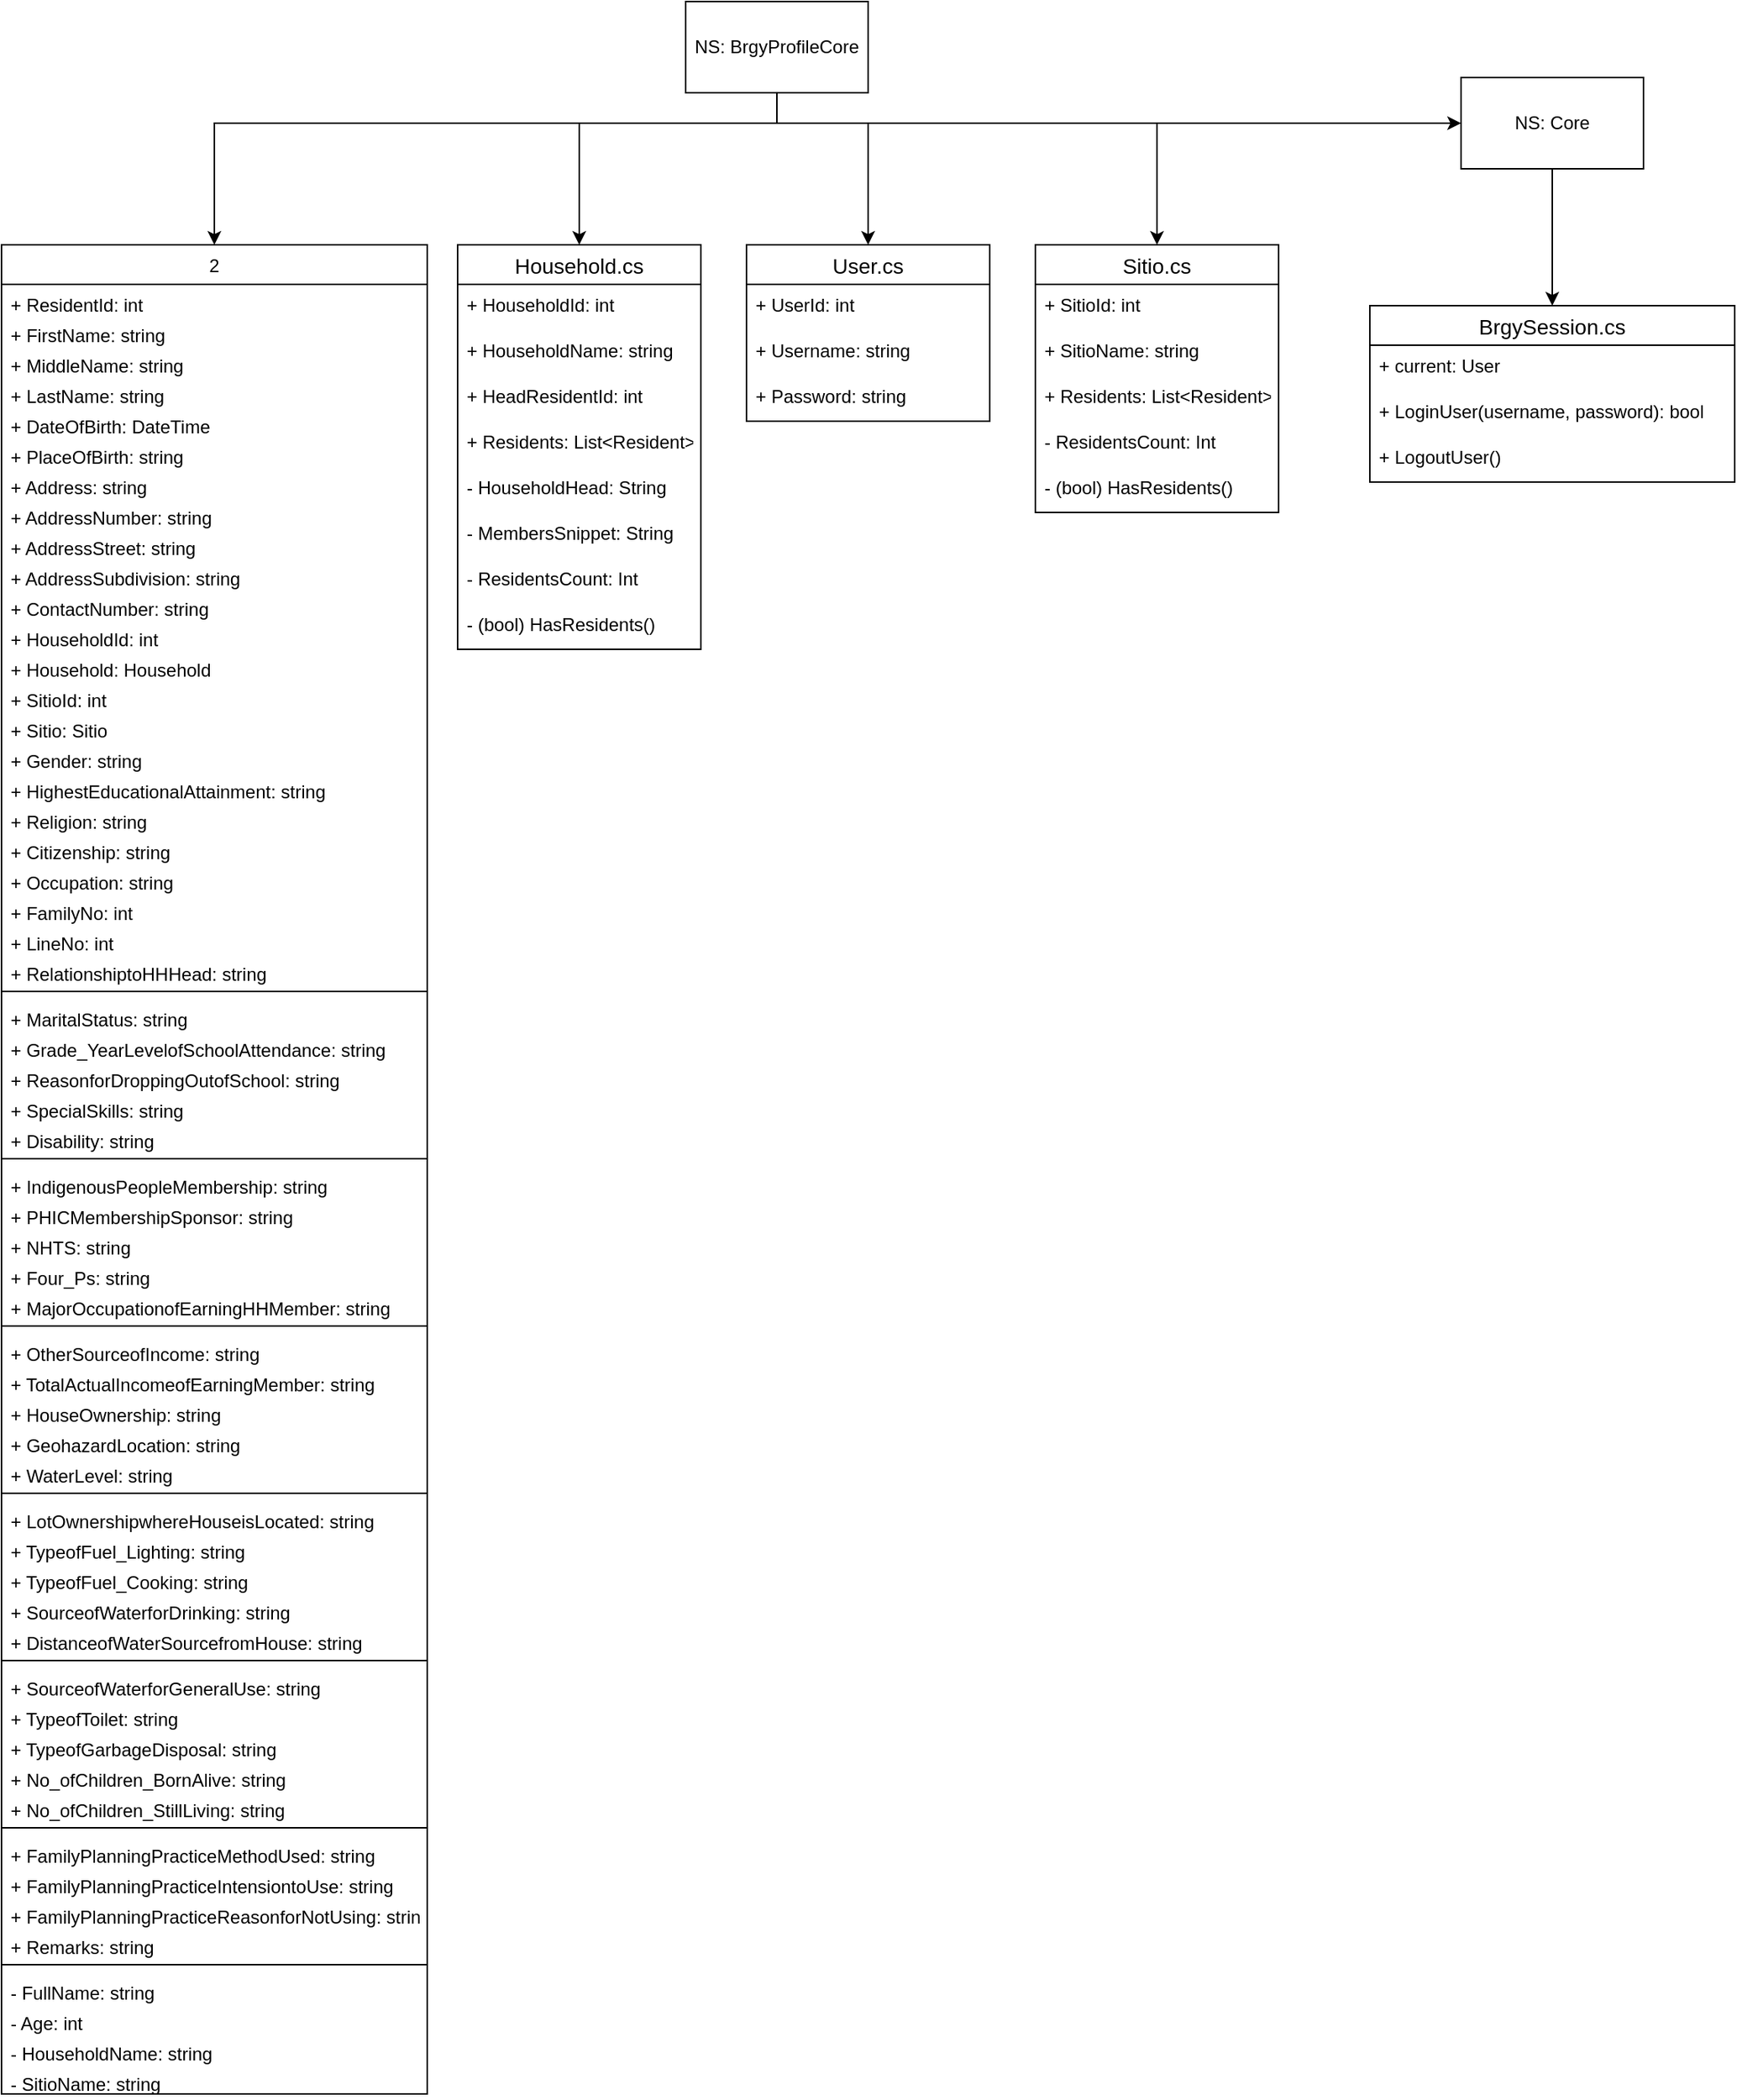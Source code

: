 <mxfile version="14.2.9" type="github" pages="4">
  <diagram id="4PTbw8sbLUjb1KWMfwqf" name="Class Diagram">
    <mxGraphModel dx="2021" dy="1124" grid="1" gridSize="10" guides="1" tooltips="1" connect="1" arrows="1" fold="1" page="1" pageScale="1" pageWidth="827" pageHeight="1169" math="0" shadow="0">
      <root>
        <mxCell id="0" />
        <mxCell id="1" parent="0" />
        <mxCell id="F2qi527m6DjuaYwdSW1q-1" value="2" style="swimlane;fontStyle=0;childLayout=stackLayout;horizontal=1;startSize=26;fillColor=none;horizontalStack=0;resizeParent=1;resizeParentMax=0;resizeLast=0;collapsible=1;marginBottom=0;" parent="1" vertex="1">
          <mxGeometry x="40" y="200" width="280" height="1216" as="geometry">
            <mxRectangle x="40" y="200" width="100" height="26" as="alternateBounds" />
          </mxGeometry>
        </mxCell>
        <mxCell id="F2qi527m6DjuaYwdSW1q-2" value="+ ResidentId: int" style="text;strokeColor=none;fillColor=none;align=left;verticalAlign=top;spacingLeft=4;spacingRight=4;overflow=hidden;rotatable=0;points=[[0,0.5],[1,0.5]];portConstraint=eastwest;" parent="F2qi527m6DjuaYwdSW1q-1" vertex="1">
          <mxGeometry y="26" width="280" height="20" as="geometry" />
        </mxCell>
        <mxCell id="F2qi527m6DjuaYwdSW1q-3" value="+ FirstName: string" style="text;strokeColor=none;fillColor=none;align=left;verticalAlign=top;spacingLeft=4;spacingRight=4;overflow=hidden;rotatable=0;points=[[0,0.5],[1,0.5]];portConstraint=eastwest;" parent="F2qi527m6DjuaYwdSW1q-1" vertex="1">
          <mxGeometry y="46" width="280" height="20" as="geometry" />
        </mxCell>
        <mxCell id="F2qi527m6DjuaYwdSW1q-4" value="+ MiddleName: string" style="text;strokeColor=none;fillColor=none;align=left;verticalAlign=top;spacingLeft=4;spacingRight=4;overflow=hidden;rotatable=0;points=[[0,0.5],[1,0.5]];portConstraint=eastwest;" parent="F2qi527m6DjuaYwdSW1q-1" vertex="1">
          <mxGeometry y="66" width="280" height="20" as="geometry" />
        </mxCell>
        <mxCell id="F2qi527m6DjuaYwdSW1q-5" value="+ LastName: string" style="text;strokeColor=none;fillColor=none;align=left;verticalAlign=top;spacingLeft=4;spacingRight=4;overflow=hidden;rotatable=0;points=[[0,0.5],[1,0.5]];portConstraint=eastwest;" parent="F2qi527m6DjuaYwdSW1q-1" vertex="1">
          <mxGeometry y="86" width="280" height="20" as="geometry" />
        </mxCell>
        <mxCell id="F2qi527m6DjuaYwdSW1q-6" value="+ DateOfBirth: DateTime" style="text;strokeColor=none;fillColor=none;align=left;verticalAlign=top;spacingLeft=4;spacingRight=4;overflow=hidden;rotatable=0;points=[[0,0.5],[1,0.5]];portConstraint=eastwest;" parent="F2qi527m6DjuaYwdSW1q-1" vertex="1">
          <mxGeometry y="106" width="280" height="20" as="geometry" />
        </mxCell>
        <mxCell id="F2qi527m6DjuaYwdSW1q-7" value="+ PlaceOfBirth: string" style="text;strokeColor=none;fillColor=none;align=left;verticalAlign=top;spacingLeft=4;spacingRight=4;overflow=hidden;rotatable=0;points=[[0,0.5],[1,0.5]];portConstraint=eastwest;" parent="F2qi527m6DjuaYwdSW1q-1" vertex="1">
          <mxGeometry y="126" width="280" height="20" as="geometry" />
        </mxCell>
        <mxCell id="F2qi527m6DjuaYwdSW1q-8" value="+ Address: string" style="text;strokeColor=none;fillColor=none;align=left;verticalAlign=top;spacingLeft=4;spacingRight=4;overflow=hidden;rotatable=0;points=[[0,0.5],[1,0.5]];portConstraint=eastwest;" parent="F2qi527m6DjuaYwdSW1q-1" vertex="1">
          <mxGeometry y="146" width="280" height="20" as="geometry" />
        </mxCell>
        <mxCell id="F2qi527m6DjuaYwdSW1q-9" value="+ AddressNumber: string" style="text;strokeColor=none;fillColor=none;align=left;verticalAlign=top;spacingLeft=4;spacingRight=4;overflow=hidden;rotatable=0;points=[[0,0.5],[1,0.5]];portConstraint=eastwest;" parent="F2qi527m6DjuaYwdSW1q-1" vertex="1">
          <mxGeometry y="166" width="280" height="20" as="geometry" />
        </mxCell>
        <mxCell id="mx6e7bCiTr9TjOLYTWlK-3" value="+ AddressStreet: string" style="text;strokeColor=none;fillColor=none;spacingLeft=4;spacingRight=4;overflow=hidden;rotatable=0;points=[[0,0.5],[1,0.5]];portConstraint=eastwest;fontSize=12;" parent="F2qi527m6DjuaYwdSW1q-1" vertex="1">
          <mxGeometry y="186" width="280" height="20" as="geometry" />
        </mxCell>
        <mxCell id="mx6e7bCiTr9TjOLYTWlK-2" value="+ AddressSubdivision: string" style="text;strokeColor=none;fillColor=none;spacingLeft=4;spacingRight=4;overflow=hidden;rotatable=0;points=[[0,0.5],[1,0.5]];portConstraint=eastwest;fontSize=12;" parent="F2qi527m6DjuaYwdSW1q-1" vertex="1">
          <mxGeometry y="206" width="280" height="20" as="geometry" />
        </mxCell>
        <mxCell id="mx6e7bCiTr9TjOLYTWlK-4" value="+ ContactNumber: string" style="text;strokeColor=none;fillColor=none;spacingLeft=4;spacingRight=4;overflow=hidden;rotatable=0;points=[[0,0.5],[1,0.5]];portConstraint=eastwest;fontSize=12;" parent="F2qi527m6DjuaYwdSW1q-1" vertex="1">
          <mxGeometry y="226" width="280" height="20" as="geometry" />
        </mxCell>
        <mxCell id="mx6e7bCiTr9TjOLYTWlK-5" value="+ HouseholdId: int" style="text;strokeColor=none;fillColor=none;spacingLeft=4;spacingRight=4;overflow=hidden;rotatable=0;points=[[0,0.5],[1,0.5]];portConstraint=eastwest;fontSize=12;" parent="F2qi527m6DjuaYwdSW1q-1" vertex="1">
          <mxGeometry y="246" width="280" height="20" as="geometry" />
        </mxCell>
        <mxCell id="mx6e7bCiTr9TjOLYTWlK-6" value="+ Household: Household" style="text;strokeColor=none;fillColor=none;spacingLeft=4;spacingRight=4;overflow=hidden;rotatable=0;points=[[0,0.5],[1,0.5]];portConstraint=eastwest;fontSize=12;" parent="F2qi527m6DjuaYwdSW1q-1" vertex="1">
          <mxGeometry y="266" width="280" height="20" as="geometry" />
        </mxCell>
        <mxCell id="mx6e7bCiTr9TjOLYTWlK-7" value="+ SitioId: int" style="text;strokeColor=none;fillColor=none;spacingLeft=4;spacingRight=4;overflow=hidden;rotatable=0;points=[[0,0.5],[1,0.5]];portConstraint=eastwest;fontSize=12;" parent="F2qi527m6DjuaYwdSW1q-1" vertex="1">
          <mxGeometry y="286" width="280" height="20" as="geometry" />
        </mxCell>
        <mxCell id="mx6e7bCiTr9TjOLYTWlK-8" value="+ Sitio: Sitio" style="text;strokeColor=none;fillColor=none;spacingLeft=4;spacingRight=4;overflow=hidden;rotatable=0;points=[[0,0.5],[1,0.5]];portConstraint=eastwest;fontSize=12;" parent="F2qi527m6DjuaYwdSW1q-1" vertex="1">
          <mxGeometry y="306" width="280" height="20" as="geometry" />
        </mxCell>
        <mxCell id="mx6e7bCiTr9TjOLYTWlK-9" value="+ Gender: string" style="text;strokeColor=none;fillColor=none;spacingLeft=4;spacingRight=4;overflow=hidden;rotatable=0;points=[[0,0.5],[1,0.5]];portConstraint=eastwest;fontSize=12;" parent="F2qi527m6DjuaYwdSW1q-1" vertex="1">
          <mxGeometry y="326" width="280" height="20" as="geometry" />
        </mxCell>
        <mxCell id="mx6e7bCiTr9TjOLYTWlK-10" value="+ HighestEducationalAttainment: string" style="text;strokeColor=none;fillColor=none;spacingLeft=4;spacingRight=4;overflow=hidden;rotatable=0;points=[[0,0.5],[1,0.5]];portConstraint=eastwest;fontSize=12;" parent="F2qi527m6DjuaYwdSW1q-1" vertex="1">
          <mxGeometry y="346" width="280" height="20" as="geometry" />
        </mxCell>
        <mxCell id="mx6e7bCiTr9TjOLYTWlK-11" value="+ Religion: string" style="text;strokeColor=none;fillColor=none;spacingLeft=4;spacingRight=4;overflow=hidden;rotatable=0;points=[[0,0.5],[1,0.5]];portConstraint=eastwest;fontSize=12;" parent="F2qi527m6DjuaYwdSW1q-1" vertex="1">
          <mxGeometry y="366" width="280" height="20" as="geometry" />
        </mxCell>
        <mxCell id="mx6e7bCiTr9TjOLYTWlK-13" value="+ Citizenship: string" style="text;strokeColor=none;fillColor=none;spacingLeft=4;spacingRight=4;overflow=hidden;rotatable=0;points=[[0,0.5],[1,0.5]];portConstraint=eastwest;fontSize=12;" parent="F2qi527m6DjuaYwdSW1q-1" vertex="1">
          <mxGeometry y="386" width="280" height="20" as="geometry" />
        </mxCell>
        <mxCell id="mx6e7bCiTr9TjOLYTWlK-14" value="+ Occupation: string" style="text;strokeColor=none;fillColor=none;spacingLeft=4;spacingRight=4;overflow=hidden;rotatable=0;points=[[0,0.5],[1,0.5]];portConstraint=eastwest;fontSize=12;" parent="F2qi527m6DjuaYwdSW1q-1" vertex="1">
          <mxGeometry y="406" width="280" height="20" as="geometry" />
        </mxCell>
        <mxCell id="mx6e7bCiTr9TjOLYTWlK-12" value="+ FamilyNo: int" style="text;strokeColor=none;fillColor=none;spacingLeft=4;spacingRight=4;overflow=hidden;rotatable=0;points=[[0,0.5],[1,0.5]];portConstraint=eastwest;fontSize=12;" parent="F2qi527m6DjuaYwdSW1q-1" vertex="1">
          <mxGeometry y="426" width="280" height="20" as="geometry" />
        </mxCell>
        <mxCell id="mx6e7bCiTr9TjOLYTWlK-15" value="+ LineNo: int" style="text;strokeColor=none;fillColor=none;spacingLeft=4;spacingRight=4;overflow=hidden;rotatable=0;points=[[0,0.5],[1,0.5]];portConstraint=eastwest;fontSize=12;" parent="F2qi527m6DjuaYwdSW1q-1" vertex="1">
          <mxGeometry y="446" width="280" height="20" as="geometry" />
        </mxCell>
        <mxCell id="mx6e7bCiTr9TjOLYTWlK-16" value="+ RelationshiptoHHHead: string" style="text;strokeColor=none;fillColor=none;spacingLeft=4;spacingRight=4;overflow=hidden;rotatable=0;points=[[0,0.5],[1,0.5]];portConstraint=eastwest;fontSize=12;" parent="F2qi527m6DjuaYwdSW1q-1" vertex="1">
          <mxGeometry y="466" width="280" height="20" as="geometry" />
        </mxCell>
        <mxCell id="Lv6Pvc-AI2NhuB11FEH7-14" value="" style="line;strokeWidth=1;rotatable=0;dashed=0;labelPosition=right;align=left;verticalAlign=middle;spacingTop=0;spacingLeft=6;points=[];portConstraint=eastwest;" parent="F2qi527m6DjuaYwdSW1q-1" vertex="1">
          <mxGeometry y="486" width="280" height="10" as="geometry" />
        </mxCell>
        <mxCell id="mx6e7bCiTr9TjOLYTWlK-18" value="+ MaritalStatus: string" style="text;strokeColor=none;fillColor=none;spacingLeft=4;spacingRight=4;overflow=hidden;rotatable=0;points=[[0,0.5],[1,0.5]];portConstraint=eastwest;fontSize=12;" parent="F2qi527m6DjuaYwdSW1q-1" vertex="1">
          <mxGeometry y="496" width="280" height="20" as="geometry" />
        </mxCell>
        <mxCell id="mx6e7bCiTr9TjOLYTWlK-21" value="+ Grade_YearLevelofSchoolAttendance: string" style="text;strokeColor=none;fillColor=none;spacingLeft=4;spacingRight=4;overflow=hidden;rotatable=0;points=[[0,0.5],[1,0.5]];portConstraint=eastwest;fontSize=12;" parent="F2qi527m6DjuaYwdSW1q-1" vertex="1">
          <mxGeometry y="516" width="280" height="20" as="geometry" />
        </mxCell>
        <mxCell id="mx6e7bCiTr9TjOLYTWlK-23" value="+ ReasonforDroppingOutofSchool: string" style="text;strokeColor=none;fillColor=none;spacingLeft=4;spacingRight=4;overflow=hidden;rotatable=0;points=[[0,0.5],[1,0.5]];portConstraint=eastwest;fontSize=12;" parent="F2qi527m6DjuaYwdSW1q-1" vertex="1">
          <mxGeometry y="536" width="280" height="20" as="geometry" />
        </mxCell>
        <mxCell id="mx6e7bCiTr9TjOLYTWlK-22" value="+ SpecialSkills: string" style="text;strokeColor=none;fillColor=none;spacingLeft=4;spacingRight=4;overflow=hidden;rotatable=0;points=[[0,0.5],[1,0.5]];portConstraint=eastwest;fontSize=12;" parent="F2qi527m6DjuaYwdSW1q-1" vertex="1">
          <mxGeometry y="556" width="280" height="20" as="geometry" />
        </mxCell>
        <mxCell id="mx6e7bCiTr9TjOLYTWlK-19" value="+ Disability: string" style="text;strokeColor=none;fillColor=none;spacingLeft=4;spacingRight=4;overflow=hidden;rotatable=0;points=[[0,0.5],[1,0.5]];portConstraint=eastwest;fontSize=12;" parent="F2qi527m6DjuaYwdSW1q-1" vertex="1">
          <mxGeometry y="576" width="280" height="20" as="geometry" />
        </mxCell>
        <mxCell id="Lv6Pvc-AI2NhuB11FEH7-6" value="" style="line;strokeWidth=1;rotatable=0;dashed=0;labelPosition=right;align=left;verticalAlign=middle;spacingTop=0;spacingLeft=6;points=[];portConstraint=eastwest;" parent="F2qi527m6DjuaYwdSW1q-1" vertex="1">
          <mxGeometry y="596" width="280" height="10" as="geometry" />
        </mxCell>
        <mxCell id="mx6e7bCiTr9TjOLYTWlK-26" value="+ IndigenousPeopleMembership: string" style="text;strokeColor=none;fillColor=none;spacingLeft=4;spacingRight=4;overflow=hidden;rotatable=0;points=[[0,0.5],[1,0.5]];portConstraint=eastwest;fontSize=12;" parent="F2qi527m6DjuaYwdSW1q-1" vertex="1">
          <mxGeometry y="606" width="280" height="20" as="geometry" />
        </mxCell>
        <mxCell id="mx6e7bCiTr9TjOLYTWlK-27" value="+ PHICMembershipSponsor: string" style="text;strokeColor=none;fillColor=none;spacingLeft=4;spacingRight=4;overflow=hidden;rotatable=0;points=[[0,0.5],[1,0.5]];portConstraint=eastwest;fontSize=12;" parent="F2qi527m6DjuaYwdSW1q-1" vertex="1">
          <mxGeometry y="626" width="280" height="20" as="geometry" />
        </mxCell>
        <mxCell id="mx6e7bCiTr9TjOLYTWlK-32" value="+ NHTS: string" style="text;strokeColor=none;fillColor=none;spacingLeft=4;spacingRight=4;overflow=hidden;rotatable=0;points=[[0,0.5],[1,0.5]];portConstraint=eastwest;fontSize=12;" parent="F2qi527m6DjuaYwdSW1q-1" vertex="1">
          <mxGeometry y="646" width="280" height="20" as="geometry" />
        </mxCell>
        <mxCell id="mx6e7bCiTr9TjOLYTWlK-25" value="+ Four_Ps: string" style="text;strokeColor=none;fillColor=none;spacingLeft=4;spacingRight=4;overflow=hidden;rotatable=0;points=[[0,0.5],[1,0.5]];portConstraint=eastwest;fontSize=12;" parent="F2qi527m6DjuaYwdSW1q-1" vertex="1">
          <mxGeometry y="666" width="280" height="20" as="geometry" />
        </mxCell>
        <mxCell id="mx6e7bCiTr9TjOLYTWlK-20" value="+ MajorOccupationofEarningHHMember: string" style="text;strokeColor=none;fillColor=none;spacingLeft=4;spacingRight=4;overflow=hidden;rotatable=0;points=[[0,0.5],[1,0.5]];portConstraint=eastwest;fontSize=12;" parent="F2qi527m6DjuaYwdSW1q-1" vertex="1">
          <mxGeometry y="686" width="280" height="20" as="geometry" />
        </mxCell>
        <mxCell id="Lv6Pvc-AI2NhuB11FEH7-15" value="" style="line;strokeWidth=1;rotatable=0;dashed=0;labelPosition=right;align=left;verticalAlign=middle;spacingTop=0;spacingLeft=6;points=[];portConstraint=eastwest;" parent="F2qi527m6DjuaYwdSW1q-1" vertex="1">
          <mxGeometry y="706" width="280" height="10" as="geometry" />
        </mxCell>
        <mxCell id="mx6e7bCiTr9TjOLYTWlK-30" value="+ OtherSourceofIncome: string" style="text;strokeColor=none;fillColor=none;spacingLeft=4;spacingRight=4;overflow=hidden;rotatable=0;points=[[0,0.5],[1,0.5]];portConstraint=eastwest;fontSize=12;" parent="F2qi527m6DjuaYwdSW1q-1" vertex="1">
          <mxGeometry y="716" width="280" height="20" as="geometry" />
        </mxCell>
        <mxCell id="mx6e7bCiTr9TjOLYTWlK-31" value="+ TotalActualIncomeofEarningMember: string" style="text;strokeColor=none;fillColor=none;spacingLeft=4;spacingRight=4;overflow=hidden;rotatable=0;points=[[0,0.5],[1,0.5]];portConstraint=eastwest;fontSize=12;" parent="F2qi527m6DjuaYwdSW1q-1" vertex="1">
          <mxGeometry y="736" width="280" height="20" as="geometry" />
        </mxCell>
        <mxCell id="mx6e7bCiTr9TjOLYTWlK-28" value="+ HouseOwnership: string" style="text;strokeColor=none;fillColor=none;spacingLeft=4;spacingRight=4;overflow=hidden;rotatable=0;points=[[0,0.5],[1,0.5]];portConstraint=eastwest;fontSize=12;" parent="F2qi527m6DjuaYwdSW1q-1" vertex="1">
          <mxGeometry y="756" width="280" height="20" as="geometry" />
        </mxCell>
        <mxCell id="mx6e7bCiTr9TjOLYTWlK-29" value="+ GeohazardLocation: string" style="text;strokeColor=none;fillColor=none;spacingLeft=4;spacingRight=4;overflow=hidden;rotatable=0;points=[[0,0.5],[1,0.5]];portConstraint=eastwest;fontSize=12;" parent="F2qi527m6DjuaYwdSW1q-1" vertex="1">
          <mxGeometry y="776" width="280" height="20" as="geometry" />
        </mxCell>
        <mxCell id="mx6e7bCiTr9TjOLYTWlK-17" value="+ WaterLevel: string" style="text;strokeColor=none;fillColor=none;spacingLeft=4;spacingRight=4;overflow=hidden;rotatable=0;points=[[0,0.5],[1,0.5]];portConstraint=eastwest;fontSize=12;" parent="F2qi527m6DjuaYwdSW1q-1" vertex="1">
          <mxGeometry y="796" width="280" height="20" as="geometry" />
        </mxCell>
        <mxCell id="Lv6Pvc-AI2NhuB11FEH7-16" value="" style="line;strokeWidth=1;rotatable=0;dashed=0;labelPosition=right;align=left;verticalAlign=middle;spacingTop=0;spacingLeft=6;points=[];portConstraint=eastwest;" parent="F2qi527m6DjuaYwdSW1q-1" vertex="1">
          <mxGeometry y="816" width="280" height="10" as="geometry" />
        </mxCell>
        <mxCell id="mx6e7bCiTr9TjOLYTWlK-33" value="+ LotOwnershipwhereHouseisLocated: string" style="text;strokeColor=none;fillColor=none;spacingLeft=4;spacingRight=4;overflow=hidden;rotatable=0;points=[[0,0.5],[1,0.5]];portConstraint=eastwest;fontSize=12;" parent="F2qi527m6DjuaYwdSW1q-1" vertex="1">
          <mxGeometry y="826" width="280" height="20" as="geometry" />
        </mxCell>
        <mxCell id="mx6e7bCiTr9TjOLYTWlK-34" value="+ TypeofFuel_Lighting: string" style="text;strokeColor=none;fillColor=none;spacingLeft=4;spacingRight=4;overflow=hidden;rotatable=0;points=[[0,0.5],[1,0.5]];portConstraint=eastwest;fontSize=12;" parent="F2qi527m6DjuaYwdSW1q-1" vertex="1">
          <mxGeometry y="846" width="280" height="20" as="geometry" />
        </mxCell>
        <mxCell id="mx6e7bCiTr9TjOLYTWlK-35" value="+ TypeofFuel_Cooking: string" style="text;strokeColor=none;fillColor=none;spacingLeft=4;spacingRight=4;overflow=hidden;rotatable=0;points=[[0,0.5],[1,0.5]];portConstraint=eastwest;fontSize=12;" parent="F2qi527m6DjuaYwdSW1q-1" vertex="1">
          <mxGeometry y="866" width="280" height="20" as="geometry" />
        </mxCell>
        <mxCell id="mx6e7bCiTr9TjOLYTWlK-36" value="+ SourceofWaterforDrinking: string" style="text;strokeColor=none;fillColor=none;spacingLeft=4;spacingRight=4;overflow=hidden;rotatable=0;points=[[0,0.5],[1,0.5]];portConstraint=eastwest;fontSize=12;" parent="F2qi527m6DjuaYwdSW1q-1" vertex="1">
          <mxGeometry y="886" width="280" height="20" as="geometry" />
        </mxCell>
        <mxCell id="mx6e7bCiTr9TjOLYTWlK-37" value="+ DistanceofWaterSourcefromHouse: string" style="text;strokeColor=none;fillColor=none;spacingLeft=4;spacingRight=4;overflow=hidden;rotatable=0;points=[[0,0.5],[1,0.5]];portConstraint=eastwest;fontSize=12;" parent="F2qi527m6DjuaYwdSW1q-1" vertex="1">
          <mxGeometry y="906" width="280" height="20" as="geometry" />
        </mxCell>
        <mxCell id="Lv6Pvc-AI2NhuB11FEH7-17" value="" style="line;strokeWidth=1;rotatable=0;dashed=0;labelPosition=right;align=left;verticalAlign=middle;spacingTop=0;spacingLeft=6;points=[];portConstraint=eastwest;" parent="F2qi527m6DjuaYwdSW1q-1" vertex="1">
          <mxGeometry y="926" width="280" height="10" as="geometry" />
        </mxCell>
        <mxCell id="mx6e7bCiTr9TjOLYTWlK-38" value="+ SourceofWaterforGeneralUse: string" style="text;strokeColor=none;fillColor=none;spacingLeft=4;spacingRight=4;overflow=hidden;rotatable=0;points=[[0,0.5],[1,0.5]];portConstraint=eastwest;fontSize=12;" parent="F2qi527m6DjuaYwdSW1q-1" vertex="1">
          <mxGeometry y="936" width="280" height="20" as="geometry" />
        </mxCell>
        <mxCell id="mx6e7bCiTr9TjOLYTWlK-39" value="+ TypeofToilet: string" style="text;strokeColor=none;fillColor=none;spacingLeft=4;spacingRight=4;overflow=hidden;rotatable=0;points=[[0,0.5],[1,0.5]];portConstraint=eastwest;fontSize=12;" parent="F2qi527m6DjuaYwdSW1q-1" vertex="1">
          <mxGeometry y="956" width="280" height="20" as="geometry" />
        </mxCell>
        <mxCell id="mx6e7bCiTr9TjOLYTWlK-41" value="+ TypeofGarbageDisposal: string" style="text;strokeColor=none;fillColor=none;spacingLeft=4;spacingRight=4;overflow=hidden;rotatable=0;points=[[0,0.5],[1,0.5]];portConstraint=eastwest;fontSize=12;" parent="F2qi527m6DjuaYwdSW1q-1" vertex="1">
          <mxGeometry y="976" width="280" height="20" as="geometry" />
        </mxCell>
        <mxCell id="mx6e7bCiTr9TjOLYTWlK-40" value="+ No_ofChildren_BornAlive: string" style="text;strokeColor=none;fillColor=none;spacingLeft=4;spacingRight=4;overflow=hidden;rotatable=0;points=[[0,0.5],[1,0.5]];portConstraint=eastwest;fontSize=12;" parent="F2qi527m6DjuaYwdSW1q-1" vertex="1">
          <mxGeometry y="996" width="280" height="20" as="geometry" />
        </mxCell>
        <mxCell id="mx6e7bCiTr9TjOLYTWlK-42" value="+ No_ofChildren_StillLiving: string" style="text;strokeColor=none;fillColor=none;spacingLeft=4;spacingRight=4;overflow=hidden;rotatable=0;points=[[0,0.5],[1,0.5]];portConstraint=eastwest;fontSize=12;" parent="F2qi527m6DjuaYwdSW1q-1" vertex="1">
          <mxGeometry y="1016" width="280" height="20" as="geometry" />
        </mxCell>
        <mxCell id="Lv6Pvc-AI2NhuB11FEH7-18" value="" style="line;strokeWidth=1;rotatable=0;dashed=0;labelPosition=right;align=left;verticalAlign=middle;spacingTop=0;spacingLeft=6;points=[];portConstraint=eastwest;" parent="F2qi527m6DjuaYwdSW1q-1" vertex="1">
          <mxGeometry y="1036" width="280" height="10" as="geometry" />
        </mxCell>
        <mxCell id="mx6e7bCiTr9TjOLYTWlK-44" value="+ FamilyPlanningPracticeMethodUsed: string" style="text;strokeColor=none;fillColor=none;spacingLeft=4;spacingRight=4;overflow=hidden;rotatable=0;points=[[0,0.5],[1,0.5]];portConstraint=eastwest;fontSize=12;" parent="F2qi527m6DjuaYwdSW1q-1" vertex="1">
          <mxGeometry y="1046" width="280" height="20" as="geometry" />
        </mxCell>
        <mxCell id="mx6e7bCiTr9TjOLYTWlK-45" value="+ FamilyPlanningPracticeIntensiontoUse: string" style="text;strokeColor=none;fillColor=none;spacingLeft=4;spacingRight=4;overflow=hidden;rotatable=0;points=[[0,0.5],[1,0.5]];portConstraint=eastwest;fontSize=12;" parent="F2qi527m6DjuaYwdSW1q-1" vertex="1">
          <mxGeometry y="1066" width="280" height="20" as="geometry" />
        </mxCell>
        <mxCell id="mx6e7bCiTr9TjOLYTWlK-46" value="+ FamilyPlanningPracticeReasonforNotUsing: string" style="text;strokeColor=none;fillColor=none;spacingLeft=4;spacingRight=4;overflow=hidden;rotatable=0;points=[[0,0.5],[1,0.5]];portConstraint=eastwest;fontSize=12;" parent="F2qi527m6DjuaYwdSW1q-1" vertex="1">
          <mxGeometry y="1086" width="280" height="20" as="geometry" />
        </mxCell>
        <mxCell id="mx6e7bCiTr9TjOLYTWlK-47" value="+ Remarks: string" style="text;strokeColor=none;fillColor=none;spacingLeft=4;spacingRight=4;overflow=hidden;rotatable=0;points=[[0,0.5],[1,0.5]];portConstraint=eastwest;fontSize=12;" parent="F2qi527m6DjuaYwdSW1q-1" vertex="1">
          <mxGeometry y="1106" width="280" height="20" as="geometry" />
        </mxCell>
        <mxCell id="Lv6Pvc-AI2NhuB11FEH7-30" value="" style="line;strokeWidth=1;rotatable=0;dashed=0;labelPosition=right;align=left;verticalAlign=middle;spacingTop=0;spacingLeft=6;points=[];portConstraint=eastwest;" parent="F2qi527m6DjuaYwdSW1q-1" vertex="1">
          <mxGeometry y="1126" width="280" height="10" as="geometry" />
        </mxCell>
        <mxCell id="Lv6Pvc-AI2NhuB11FEH7-28" value="- FullName: string" style="text;strokeColor=none;fillColor=none;spacingLeft=4;spacingRight=4;overflow=hidden;rotatable=0;points=[[0,0.5],[1,0.5]];portConstraint=eastwest;fontSize=12;" parent="F2qi527m6DjuaYwdSW1q-1" vertex="1">
          <mxGeometry y="1136" width="280" height="20" as="geometry" />
        </mxCell>
        <mxCell id="Lv6Pvc-AI2NhuB11FEH7-29" value="- Age: int" style="text;strokeColor=none;fillColor=none;spacingLeft=4;spacingRight=4;overflow=hidden;rotatable=0;points=[[0,0.5],[1,0.5]];portConstraint=eastwest;fontSize=12;" parent="F2qi527m6DjuaYwdSW1q-1" vertex="1">
          <mxGeometry y="1156" width="280" height="20" as="geometry" />
        </mxCell>
        <mxCell id="Lv6Pvc-AI2NhuB11FEH7-32" value="- HouseholdName: string" style="text;strokeColor=none;fillColor=none;spacingLeft=4;spacingRight=4;overflow=hidden;rotatable=0;points=[[0,0.5],[1,0.5]];portConstraint=eastwest;fontSize=12;" parent="F2qi527m6DjuaYwdSW1q-1" vertex="1">
          <mxGeometry y="1176" width="280" height="20" as="geometry" />
        </mxCell>
        <mxCell id="Lv6Pvc-AI2NhuB11FEH7-31" value="- SitioName: string" style="text;strokeColor=none;fillColor=none;spacingLeft=4;spacingRight=4;overflow=hidden;rotatable=0;points=[[0,0.5],[1,0.5]];portConstraint=eastwest;fontSize=12;" parent="F2qi527m6DjuaYwdSW1q-1" vertex="1">
          <mxGeometry y="1196" width="280" height="20" as="geometry" />
        </mxCell>
        <mxCell id="Lv6Pvc-AI2NhuB11FEH7-19" value="Household.cs" style="swimlane;fontStyle=0;childLayout=stackLayout;horizontal=1;startSize=26;horizontalStack=0;resizeParent=1;resizeParentMax=0;resizeLast=0;collapsible=1;marginBottom=0;align=center;fontSize=14;" parent="1" vertex="1">
          <mxGeometry x="340" y="200" width="160" height="266" as="geometry">
            <mxRectangle x="160" y="200" width="120" height="26" as="alternateBounds" />
          </mxGeometry>
        </mxCell>
        <mxCell id="Lv6Pvc-AI2NhuB11FEH7-20" value="+ HouseholdId: int" style="text;strokeColor=none;fillColor=none;spacingLeft=4;spacingRight=4;overflow=hidden;rotatable=0;points=[[0,0.5],[1,0.5]];portConstraint=eastwest;fontSize=12;" parent="Lv6Pvc-AI2NhuB11FEH7-19" vertex="1">
          <mxGeometry y="26" width="160" height="30" as="geometry" />
        </mxCell>
        <mxCell id="Lv6Pvc-AI2NhuB11FEH7-21" value="+ HouseholdName: string" style="text;strokeColor=none;fillColor=none;spacingLeft=4;spacingRight=4;overflow=hidden;rotatable=0;points=[[0,0.5],[1,0.5]];portConstraint=eastwest;fontSize=12;" parent="Lv6Pvc-AI2NhuB11FEH7-19" vertex="1">
          <mxGeometry y="56" width="160" height="30" as="geometry" />
        </mxCell>
        <mxCell id="Lv6Pvc-AI2NhuB11FEH7-23" value="+ HeadResidentId: int" style="text;strokeColor=none;fillColor=none;spacingLeft=4;spacingRight=4;overflow=hidden;rotatable=0;points=[[0,0.5],[1,0.5]];portConstraint=eastwest;fontSize=12;" parent="Lv6Pvc-AI2NhuB11FEH7-19" vertex="1">
          <mxGeometry y="86" width="160" height="30" as="geometry" />
        </mxCell>
        <mxCell id="Lv6Pvc-AI2NhuB11FEH7-27" value="+ Residents: List&lt;Resident&gt;" style="text;strokeColor=none;fillColor=none;spacingLeft=4;spacingRight=4;overflow=hidden;rotatable=0;points=[[0,0.5],[1,0.5]];portConstraint=eastwest;fontSize=12;" parent="Lv6Pvc-AI2NhuB11FEH7-19" vertex="1">
          <mxGeometry y="116" width="160" height="30" as="geometry" />
        </mxCell>
        <mxCell id="Lv6Pvc-AI2NhuB11FEH7-26" value="- HouseholdHead: String" style="text;strokeColor=none;fillColor=none;spacingLeft=4;spacingRight=4;overflow=hidden;rotatable=0;points=[[0,0.5],[1,0.5]];portConstraint=eastwest;fontSize=12;" parent="Lv6Pvc-AI2NhuB11FEH7-19" vertex="1">
          <mxGeometry y="146" width="160" height="30" as="geometry" />
        </mxCell>
        <mxCell id="Lv6Pvc-AI2NhuB11FEH7-25" value="- MembersSnippet: String" style="text;strokeColor=none;fillColor=none;spacingLeft=4;spacingRight=4;overflow=hidden;rotatable=0;points=[[0,0.5],[1,0.5]];portConstraint=eastwest;fontSize=12;" parent="Lv6Pvc-AI2NhuB11FEH7-19" vertex="1">
          <mxGeometry y="176" width="160" height="30" as="geometry" />
        </mxCell>
        <mxCell id="Lv6Pvc-AI2NhuB11FEH7-24" value="- ResidentsCount: Int" style="text;strokeColor=none;fillColor=none;spacingLeft=4;spacingRight=4;overflow=hidden;rotatable=0;points=[[0,0.5],[1,0.5]];portConstraint=eastwest;fontSize=12;" parent="Lv6Pvc-AI2NhuB11FEH7-19" vertex="1">
          <mxGeometry y="206" width="160" height="30" as="geometry" />
        </mxCell>
        <mxCell id="Lv6Pvc-AI2NhuB11FEH7-22" value="- (bool) HasResidents()" style="text;strokeColor=none;fillColor=none;spacingLeft=4;spacingRight=4;overflow=hidden;rotatable=0;points=[[0,0.5],[1,0.5]];portConstraint=eastwest;fontSize=12;" parent="Lv6Pvc-AI2NhuB11FEH7-19" vertex="1">
          <mxGeometry y="236" width="160" height="30" as="geometry" />
        </mxCell>
        <mxCell id="aQiBPPtCG3Whz17Wbh8K-1" value="User.cs" style="swimlane;fontStyle=0;childLayout=stackLayout;horizontal=1;startSize=26;horizontalStack=0;resizeParent=1;resizeParentMax=0;resizeLast=0;collapsible=1;marginBottom=0;align=center;fontSize=14;" vertex="1" parent="1">
          <mxGeometry x="530" y="200" width="160" height="116" as="geometry">
            <mxRectangle x="400" y="200" width="80" height="26" as="alternateBounds" />
          </mxGeometry>
        </mxCell>
        <mxCell id="aQiBPPtCG3Whz17Wbh8K-2" value="+ UserId: int" style="text;strokeColor=none;fillColor=none;spacingLeft=4;spacingRight=4;overflow=hidden;rotatable=0;points=[[0,0.5],[1,0.5]];portConstraint=eastwest;fontSize=12;" vertex="1" parent="aQiBPPtCG3Whz17Wbh8K-1">
          <mxGeometry y="26" width="160" height="30" as="geometry" />
        </mxCell>
        <mxCell id="aQiBPPtCG3Whz17Wbh8K-3" value="+ Username: string" style="text;strokeColor=none;fillColor=none;spacingLeft=4;spacingRight=4;overflow=hidden;rotatable=0;points=[[0,0.5],[1,0.5]];portConstraint=eastwest;fontSize=12;" vertex="1" parent="aQiBPPtCG3Whz17Wbh8K-1">
          <mxGeometry y="56" width="160" height="30" as="geometry" />
        </mxCell>
        <mxCell id="aQiBPPtCG3Whz17Wbh8K-4" value="+ Password: string" style="text;strokeColor=none;fillColor=none;spacingLeft=4;spacingRight=4;overflow=hidden;rotatable=0;points=[[0,0.5],[1,0.5]];portConstraint=eastwest;fontSize=12;" vertex="1" parent="aQiBPPtCG3Whz17Wbh8K-1">
          <mxGeometry y="86" width="160" height="30" as="geometry" />
        </mxCell>
        <mxCell id="6n1Nlt8Wjwd03Qjzw5Ri-21" style="edgeStyle=orthogonalEdgeStyle;rounded=0;orthogonalLoop=1;jettySize=auto;html=1;entryX=0.5;entryY=0;entryDx=0;entryDy=0;fontSize=12;" edge="1" parent="1" source="6n1Nlt8Wjwd03Qjzw5Ri-19" target="F2qi527m6DjuaYwdSW1q-1">
          <mxGeometry relative="1" as="geometry">
            <Array as="points">
              <mxPoint x="550" y="120" />
              <mxPoint x="180" y="120" />
            </Array>
          </mxGeometry>
        </mxCell>
        <mxCell id="6n1Nlt8Wjwd03Qjzw5Ri-22" style="edgeStyle=orthogonalEdgeStyle;rounded=0;orthogonalLoop=1;jettySize=auto;html=1;entryX=0.5;entryY=0;entryDx=0;entryDy=0;fontSize=12;" edge="1" parent="1" source="6n1Nlt8Wjwd03Qjzw5Ri-19" target="Lv6Pvc-AI2NhuB11FEH7-19">
          <mxGeometry relative="1" as="geometry">
            <Array as="points">
              <mxPoint x="550" y="120" />
              <mxPoint x="420" y="120" />
            </Array>
          </mxGeometry>
        </mxCell>
        <mxCell id="6n1Nlt8Wjwd03Qjzw5Ri-23" style="edgeStyle=orthogonalEdgeStyle;rounded=0;orthogonalLoop=1;jettySize=auto;html=1;fontSize=12;" edge="1" parent="1" source="6n1Nlt8Wjwd03Qjzw5Ri-19" target="aQiBPPtCG3Whz17Wbh8K-1">
          <mxGeometry relative="1" as="geometry">
            <Array as="points">
              <mxPoint x="550" y="120" />
              <mxPoint x="610" y="120" />
            </Array>
          </mxGeometry>
        </mxCell>
        <mxCell id="6n1Nlt8Wjwd03Qjzw5Ri-24" style="edgeStyle=orthogonalEdgeStyle;rounded=0;orthogonalLoop=1;jettySize=auto;html=1;entryX=0.5;entryY=0;entryDx=0;entryDy=0;fontSize=12;" edge="1" parent="1" source="6n1Nlt8Wjwd03Qjzw5Ri-19" target="6n1Nlt8Wjwd03Qjzw5Ri-37">
          <mxGeometry relative="1" as="geometry">
            <mxPoint x="800" y="200" as="targetPoint" />
            <Array as="points">
              <mxPoint x="550" y="120" />
              <mxPoint x="800" y="120" />
            </Array>
          </mxGeometry>
        </mxCell>
        <mxCell id="6n1Nlt8Wjwd03Qjzw5Ri-26" style="edgeStyle=orthogonalEdgeStyle;rounded=0;orthogonalLoop=1;jettySize=auto;html=1;entryX=0;entryY=0.5;entryDx=0;entryDy=0;fontSize=12;" edge="1" parent="1" source="6n1Nlt8Wjwd03Qjzw5Ri-19" target="6n1Nlt8Wjwd03Qjzw5Ri-25">
          <mxGeometry relative="1" as="geometry">
            <Array as="points">
              <mxPoint x="550" y="120" />
            </Array>
          </mxGeometry>
        </mxCell>
        <mxCell id="6n1Nlt8Wjwd03Qjzw5Ri-19" value="NS: BrgyProfileCore" style="rounded=0;whiteSpace=wrap;html=1;fontSize=12;" vertex="1" parent="1">
          <mxGeometry x="490" y="40" width="120" height="60" as="geometry" />
        </mxCell>
        <mxCell id="6n1Nlt8Wjwd03Qjzw5Ri-27" style="edgeStyle=orthogonalEdgeStyle;rounded=0;orthogonalLoop=1;jettySize=auto;html=1;entryX=0.5;entryY=0;entryDx=0;entryDy=0;fontSize=12;" edge="1" parent="1" source="6n1Nlt8Wjwd03Qjzw5Ri-25" target="6n1Nlt8Wjwd03Qjzw5Ri-28">
          <mxGeometry relative="1" as="geometry">
            <mxPoint x="1060" y="280" as="targetPoint" />
          </mxGeometry>
        </mxCell>
        <mxCell id="6n1Nlt8Wjwd03Qjzw5Ri-25" value="NS: Core" style="rounded=0;whiteSpace=wrap;html=1;fontSize=12;" vertex="1" parent="1">
          <mxGeometry x="1000" y="90" width="120" height="60" as="geometry" />
        </mxCell>
        <mxCell id="6n1Nlt8Wjwd03Qjzw5Ri-28" value="BrgySession.cs" style="swimlane;fontStyle=0;childLayout=stackLayout;horizontal=1;startSize=26;horizontalStack=0;resizeParent=1;resizeParentMax=0;resizeLast=0;collapsible=1;marginBottom=0;align=center;fontSize=14;" vertex="1" parent="1">
          <mxGeometry x="940" y="240" width="240" height="116" as="geometry">
            <mxRectangle x="720" y="80" width="130" height="26" as="alternateBounds" />
          </mxGeometry>
        </mxCell>
        <mxCell id="6n1Nlt8Wjwd03Qjzw5Ri-29" value="+ current: User" style="text;strokeColor=none;fillColor=none;spacingLeft=4;spacingRight=4;overflow=hidden;rotatable=0;points=[[0,0.5],[1,0.5]];portConstraint=eastwest;fontSize=12;" vertex="1" parent="6n1Nlt8Wjwd03Qjzw5Ri-28">
          <mxGeometry y="26" width="240" height="30" as="geometry" />
        </mxCell>
        <mxCell id="6n1Nlt8Wjwd03Qjzw5Ri-30" value="+ LoginUser(username, password): bool" style="text;strokeColor=none;fillColor=none;spacingLeft=4;spacingRight=4;overflow=hidden;rotatable=0;points=[[0,0.5],[1,0.5]];portConstraint=eastwest;fontSize=12;" vertex="1" parent="6n1Nlt8Wjwd03Qjzw5Ri-28">
          <mxGeometry y="56" width="240" height="30" as="geometry" />
        </mxCell>
        <mxCell id="6n1Nlt8Wjwd03Qjzw5Ri-31" value="+ LogoutUser()" style="text;strokeColor=none;fillColor=none;spacingLeft=4;spacingRight=4;overflow=hidden;rotatable=0;points=[[0,0.5],[1,0.5]];portConstraint=eastwest;fontSize=12;" vertex="1" parent="6n1Nlt8Wjwd03Qjzw5Ri-28">
          <mxGeometry y="86" width="240" height="30" as="geometry" />
        </mxCell>
        <mxCell id="6n1Nlt8Wjwd03Qjzw5Ri-37" value="Sitio.cs" style="swimlane;fontStyle=0;childLayout=stackLayout;horizontal=1;startSize=26;horizontalStack=0;resizeParent=1;resizeParentMax=0;resizeLast=0;collapsible=1;marginBottom=0;align=center;fontSize=14;" vertex="1" parent="1">
          <mxGeometry x="720" y="200" width="160" height="176" as="geometry">
            <mxRectangle x="300" y="200" width="80" height="26" as="alternateBounds" />
          </mxGeometry>
        </mxCell>
        <mxCell id="6n1Nlt8Wjwd03Qjzw5Ri-38" value="+ SitioId: int" style="text;strokeColor=none;fillColor=none;spacingLeft=4;spacingRight=4;overflow=hidden;rotatable=0;points=[[0,0.5],[1,0.5]];portConstraint=eastwest;fontSize=12;" vertex="1" parent="6n1Nlt8Wjwd03Qjzw5Ri-37">
          <mxGeometry y="26" width="160" height="30" as="geometry" />
        </mxCell>
        <mxCell id="6n1Nlt8Wjwd03Qjzw5Ri-39" value="+ SitioName: string" style="text;strokeColor=none;fillColor=none;spacingLeft=4;spacingRight=4;overflow=hidden;rotatable=0;points=[[0,0.5],[1,0.5]];portConstraint=eastwest;fontSize=12;" vertex="1" parent="6n1Nlt8Wjwd03Qjzw5Ri-37">
          <mxGeometry y="56" width="160" height="30" as="geometry" />
        </mxCell>
        <mxCell id="6n1Nlt8Wjwd03Qjzw5Ri-40" value="+ Residents: List&lt;Resident&gt;" style="text;strokeColor=none;fillColor=none;spacingLeft=4;spacingRight=4;overflow=hidden;rotatable=0;points=[[0,0.5],[1,0.5]];portConstraint=eastwest;fontSize=12;" vertex="1" parent="6n1Nlt8Wjwd03Qjzw5Ri-37">
          <mxGeometry y="86" width="160" height="30" as="geometry" />
        </mxCell>
        <mxCell id="6n1Nlt8Wjwd03Qjzw5Ri-41" value="- ResidentsCount: Int" style="text;strokeColor=none;fillColor=none;spacingLeft=4;spacingRight=4;overflow=hidden;rotatable=0;points=[[0,0.5],[1,0.5]];portConstraint=eastwest;fontSize=12;" vertex="1" parent="6n1Nlt8Wjwd03Qjzw5Ri-37">
          <mxGeometry y="116" width="160" height="30" as="geometry" />
        </mxCell>
        <mxCell id="6n1Nlt8Wjwd03Qjzw5Ri-42" value="- (bool) HasResidents()" style="text;strokeColor=none;fillColor=none;spacingLeft=4;spacingRight=4;overflow=hidden;rotatable=0;points=[[0,0.5],[1,0.5]];portConstraint=eastwest;fontSize=12;" vertex="1" parent="6n1Nlt8Wjwd03Qjzw5Ri-37">
          <mxGeometry y="146" width="160" height="30" as="geometry" />
        </mxCell>
      </root>
    </mxGraphModel>
  </diagram>
  <diagram id="eMeBmN6KOd9t_LrrzZv_" name="Deployment Diagram">
    <mxGraphModel dx="2021" dy="1124" grid="1" gridSize="10" guides="1" tooltips="1" connect="1" arrows="1" fold="1" page="1" pageScale="1" pageWidth="827" pageHeight="1169" math="0" shadow="0">
      <root>
        <mxCell id="mGJx9E4KyoJxw8NdclXa-0" />
        <mxCell id="mGJx9E4KyoJxw8NdclXa-1" parent="mGJx9E4KyoJxw8NdclXa-0" />
      </root>
    </mxGraphModel>
  </diagram>
  <diagram id="QbMvmvpFSLVvXhZ_Hd5U" name="ERD">
    <mxGraphModel dx="2021" dy="1124" grid="1" gridSize="10" guides="1" tooltips="1" connect="1" arrows="1" fold="1" page="1" pageScale="1" pageWidth="827" pageHeight="1169" math="0" shadow="0">
      <root>
        <mxCell id="MvNbhJJqrJI8ZufFdl4c-0" />
        <mxCell id="MvNbhJJqrJI8ZufFdl4c-1" parent="MvNbhJJqrJI8ZufFdl4c-0" />
        <mxCell id="uLbCm5DMwT4HYOAWI3zh-146" value="" style="edgeStyle=orthogonalEdgeStyle;rounded=0;orthogonalLoop=1;jettySize=auto;html=1;exitX=1;exitY=0.5;exitDx=0;exitDy=0;" edge="1" parent="MvNbhJJqrJI8ZufFdl4c-1" source="uLbCm5DMwT4HYOAWI3zh-97" target="uLbCm5DMwT4HYOAWI3zh-145">
          <mxGeometry relative="1" as="geometry" />
        </mxCell>
        <mxCell id="uLbCm5DMwT4HYOAWI3zh-149" value="" style="edgeStyle=orthogonalEdgeStyle;rounded=0;orthogonalLoop=1;jettySize=auto;html=1;exitX=0;exitY=0.5;exitDx=0;exitDy=0;" edge="1" parent="MvNbhJJqrJI8ZufFdl4c-1" source="uLbCm5DMwT4HYOAWI3zh-100" target="uLbCm5DMwT4HYOAWI3zh-148">
          <mxGeometry relative="1" as="geometry">
            <Array as="points">
              <mxPoint x="70" y="235" />
              <mxPoint x="70" y="390" />
            </Array>
          </mxGeometry>
        </mxCell>
        <mxCell id="uLbCm5DMwT4HYOAWI3zh-83" value="Residents" style="shape=table;startSize=30;container=1;collapsible=1;childLayout=tableLayout;fixedRows=1;rowLines=0;fontStyle=1;align=center;resizeLast=1;" vertex="1" parent="MvNbhJJqrJI8ZufFdl4c-1">
          <mxGeometry x="90" y="40" width="300" height="250" as="geometry" />
        </mxCell>
        <mxCell id="uLbCm5DMwT4HYOAWI3zh-84" value="" style="shape=partialRectangle;collapsible=0;dropTarget=0;pointerEvents=0;fillColor=none;top=0;left=0;bottom=1;right=0;points=[[0,0.5],[1,0.5]];portConstraint=eastwest;" vertex="1" parent="uLbCm5DMwT4HYOAWI3zh-83">
          <mxGeometry y="30" width="300" height="30" as="geometry" />
        </mxCell>
        <mxCell id="uLbCm5DMwT4HYOAWI3zh-85" value="PK" style="shape=partialRectangle;connectable=0;fillColor=none;top=0;left=0;bottom=0;right=0;fontStyle=1;overflow=hidden;" vertex="1" parent="uLbCm5DMwT4HYOAWI3zh-84">
          <mxGeometry width="30" height="30" as="geometry" />
        </mxCell>
        <mxCell id="uLbCm5DMwT4HYOAWI3zh-86" value="ResidentId" style="shape=partialRectangle;connectable=0;fillColor=none;top=0;left=0;bottom=0;right=0;align=left;spacingLeft=6;fontStyle=5;overflow=hidden;" vertex="1" parent="uLbCm5DMwT4HYOAWI3zh-84">
          <mxGeometry x="30" width="270" height="30" as="geometry" />
        </mxCell>
        <mxCell id="uLbCm5DMwT4HYOAWI3zh-87" value="" style="shape=partialRectangle;collapsible=0;dropTarget=0;pointerEvents=0;fillColor=none;top=0;left=0;bottom=0;right=0;points=[[0,0.5],[1,0.5]];portConstraint=eastwest;" vertex="1" parent="uLbCm5DMwT4HYOAWI3zh-83">
          <mxGeometry y="60" width="300" height="30" as="geometry" />
        </mxCell>
        <mxCell id="uLbCm5DMwT4HYOAWI3zh-88" value="" style="shape=partialRectangle;connectable=0;fillColor=none;top=0;left=0;bottom=0;right=0;editable=1;overflow=hidden;" vertex="1" parent="uLbCm5DMwT4HYOAWI3zh-87">
          <mxGeometry width="30" height="30" as="geometry" />
        </mxCell>
        <mxCell id="uLbCm5DMwT4HYOAWI3zh-89" value="FirstName" style="shape=partialRectangle;connectable=0;fillColor=none;top=0;left=0;bottom=0;right=0;align=left;spacingLeft=6;overflow=hidden;" vertex="1" parent="uLbCm5DMwT4HYOAWI3zh-87">
          <mxGeometry x="30" width="270" height="30" as="geometry" />
        </mxCell>
        <mxCell id="uLbCm5DMwT4HYOAWI3zh-90" value="" style="shape=partialRectangle;collapsible=0;dropTarget=0;pointerEvents=0;fillColor=none;top=0;left=0;bottom=0;right=0;points=[[0,0.5],[1,0.5]];portConstraint=eastwest;" vertex="1" parent="uLbCm5DMwT4HYOAWI3zh-83">
          <mxGeometry y="90" width="300" height="30" as="geometry" />
        </mxCell>
        <mxCell id="uLbCm5DMwT4HYOAWI3zh-91" value="" style="shape=partialRectangle;connectable=0;fillColor=none;top=0;left=0;bottom=0;right=0;editable=1;overflow=hidden;" vertex="1" parent="uLbCm5DMwT4HYOAWI3zh-90">
          <mxGeometry width="30" height="30" as="geometry" />
        </mxCell>
        <mxCell id="uLbCm5DMwT4HYOAWI3zh-92" value="MiddleName" style="shape=partialRectangle;connectable=0;fillColor=none;top=0;left=0;bottom=0;right=0;align=left;spacingLeft=6;overflow=hidden;" vertex="1" parent="uLbCm5DMwT4HYOAWI3zh-90">
          <mxGeometry x="30" width="270" height="30" as="geometry" />
        </mxCell>
        <mxCell id="uLbCm5DMwT4HYOAWI3zh-93" value="" style="shape=partialRectangle;collapsible=0;dropTarget=0;pointerEvents=0;fillColor=none;top=0;left=0;bottom=0;right=0;points=[[0,0.5],[1,0.5]];portConstraint=eastwest;" vertex="1" parent="uLbCm5DMwT4HYOAWI3zh-83">
          <mxGeometry y="120" width="300" height="30" as="geometry" />
        </mxCell>
        <mxCell id="uLbCm5DMwT4HYOAWI3zh-94" value="" style="shape=partialRectangle;connectable=0;fillColor=none;top=0;left=0;bottom=0;right=0;editable=1;overflow=hidden;" vertex="1" parent="uLbCm5DMwT4HYOAWI3zh-93">
          <mxGeometry width="30" height="30" as="geometry" />
        </mxCell>
        <mxCell id="uLbCm5DMwT4HYOAWI3zh-95" value="LastName" style="shape=partialRectangle;connectable=0;fillColor=none;top=0;left=0;bottom=0;right=0;align=left;spacingLeft=6;overflow=hidden;" vertex="1" parent="uLbCm5DMwT4HYOAWI3zh-93">
          <mxGeometry x="30" width="270" height="30" as="geometry" />
        </mxCell>
        <mxCell id="uLbCm5DMwT4HYOAWI3zh-97" value="" style="shape=partialRectangle;collapsible=0;dropTarget=0;pointerEvents=0;fillColor=none;top=0;left=0;bottom=0;right=0;points=[[0,0.5],[1,0.5]];portConstraint=eastwest;" vertex="1" parent="uLbCm5DMwT4HYOAWI3zh-83">
          <mxGeometry y="150" width="300" height="30" as="geometry" />
        </mxCell>
        <mxCell id="uLbCm5DMwT4HYOAWI3zh-98" value="FK" style="shape=partialRectangle;connectable=0;fillColor=none;top=0;left=0;bottom=0;right=0;fontStyle=0;overflow=hidden;" vertex="1" parent="uLbCm5DMwT4HYOAWI3zh-97">
          <mxGeometry width="30" height="30" as="geometry" />
        </mxCell>
        <mxCell id="uLbCm5DMwT4HYOAWI3zh-99" value="HouseholdId" style="shape=partialRectangle;connectable=0;fillColor=none;top=0;left=0;bottom=0;right=0;align=left;spacingLeft=6;fontStyle=0;overflow=hidden;" vertex="1" parent="uLbCm5DMwT4HYOAWI3zh-97">
          <mxGeometry x="30" width="270" height="30" as="geometry" />
        </mxCell>
        <mxCell id="uLbCm5DMwT4HYOAWI3zh-100" value="" style="shape=partialRectangle;collapsible=0;dropTarget=0;pointerEvents=0;fillColor=none;top=0;left=0;bottom=0;right=0;points=[[0,0.5],[1,0.5]];portConstraint=eastwest;" vertex="1" parent="uLbCm5DMwT4HYOAWI3zh-83">
          <mxGeometry y="180" width="300" height="30" as="geometry" />
        </mxCell>
        <mxCell id="uLbCm5DMwT4HYOAWI3zh-101" value="FK" style="shape=partialRectangle;connectable=0;fillColor=none;top=0;left=0;bottom=0;right=0;fontStyle=0;overflow=hidden;" vertex="1" parent="uLbCm5DMwT4HYOAWI3zh-100">
          <mxGeometry width="30" height="30" as="geometry" />
        </mxCell>
        <mxCell id="uLbCm5DMwT4HYOAWI3zh-102" value="SitioId" style="shape=partialRectangle;connectable=0;fillColor=none;top=0;left=0;bottom=0;right=0;align=left;spacingLeft=6;fontStyle=0;overflow=hidden;" vertex="1" parent="uLbCm5DMwT4HYOAWI3zh-100">
          <mxGeometry x="30" width="270" height="30" as="geometry" />
        </mxCell>
        <mxCell id="uLbCm5DMwT4HYOAWI3zh-103" value="" style="shape=partialRectangle;collapsible=0;dropTarget=0;pointerEvents=0;fillColor=none;top=0;left=0;bottom=0;right=0;points=[[0,0.5],[1,0.5]];portConstraint=eastwest;" vertex="1" parent="uLbCm5DMwT4HYOAWI3zh-83">
          <mxGeometry y="210" width="300" height="30" as="geometry" />
        </mxCell>
        <mxCell id="uLbCm5DMwT4HYOAWI3zh-104" value="" style="shape=partialRectangle;connectable=0;fillColor=none;top=0;left=0;bottom=0;right=0;editable=1;overflow=hidden;" vertex="1" parent="uLbCm5DMwT4HYOAWI3zh-103">
          <mxGeometry width="30" height="30" as="geometry" />
        </mxCell>
        <mxCell id="uLbCm5DMwT4HYOAWI3zh-105" value="... additional fields specified in Class Diagram" style="shape=partialRectangle;connectable=0;fillColor=none;top=0;left=0;bottom=0;right=0;align=left;spacingLeft=6;overflow=hidden;" vertex="1" parent="uLbCm5DMwT4HYOAWI3zh-103">
          <mxGeometry x="30" width="270" height="30" as="geometry" />
        </mxCell>
        <mxCell id="uLbCm5DMwT4HYOAWI3zh-106" value="Household" style="shape=table;startSize=30;container=1;collapsible=1;childLayout=tableLayout;fixedRows=1;rowLines=0;fontStyle=1;align=center;resizeLast=1;" vertex="1" parent="MvNbhJJqrJI8ZufFdl4c-1">
          <mxGeometry x="590" y="160" width="180" height="160" as="geometry" />
        </mxCell>
        <mxCell id="uLbCm5DMwT4HYOAWI3zh-107" value="" style="shape=partialRectangle;collapsible=0;dropTarget=0;pointerEvents=0;fillColor=none;top=0;left=0;bottom=1;right=0;points=[[0,0.5],[1,0.5]];portConstraint=eastwest;" vertex="1" parent="uLbCm5DMwT4HYOAWI3zh-106">
          <mxGeometry y="30" width="180" height="30" as="geometry" />
        </mxCell>
        <mxCell id="uLbCm5DMwT4HYOAWI3zh-108" value="PK" style="shape=partialRectangle;connectable=0;fillColor=none;top=0;left=0;bottom=0;right=0;fontStyle=1;overflow=hidden;" vertex="1" parent="uLbCm5DMwT4HYOAWI3zh-107">
          <mxGeometry width="30" height="30" as="geometry" />
        </mxCell>
        <mxCell id="uLbCm5DMwT4HYOAWI3zh-109" value="HouseholdId" style="shape=partialRectangle;connectable=0;fillColor=none;top=0;left=0;bottom=0;right=0;align=left;spacingLeft=6;fontStyle=5;overflow=hidden;" vertex="1" parent="uLbCm5DMwT4HYOAWI3zh-107">
          <mxGeometry x="30" width="150" height="30" as="geometry" />
        </mxCell>
        <mxCell id="uLbCm5DMwT4HYOAWI3zh-110" value="" style="shape=partialRectangle;collapsible=0;dropTarget=0;pointerEvents=0;fillColor=none;top=0;left=0;bottom=0;right=0;points=[[0,0.5],[1,0.5]];portConstraint=eastwest;" vertex="1" parent="uLbCm5DMwT4HYOAWI3zh-106">
          <mxGeometry y="60" width="180" height="30" as="geometry" />
        </mxCell>
        <mxCell id="uLbCm5DMwT4HYOAWI3zh-111" value="" style="shape=partialRectangle;connectable=0;fillColor=none;top=0;left=0;bottom=0;right=0;editable=1;overflow=hidden;" vertex="1" parent="uLbCm5DMwT4HYOAWI3zh-110">
          <mxGeometry width="30" height="30" as="geometry" />
        </mxCell>
        <mxCell id="uLbCm5DMwT4HYOAWI3zh-112" value="HouseholdName" style="shape=partialRectangle;connectable=0;fillColor=none;top=0;left=0;bottom=0;right=0;align=left;spacingLeft=6;overflow=hidden;" vertex="1" parent="uLbCm5DMwT4HYOAWI3zh-110">
          <mxGeometry x="30" width="150" height="30" as="geometry" />
        </mxCell>
        <mxCell id="uLbCm5DMwT4HYOAWI3zh-113" value="" style="shape=partialRectangle;collapsible=0;dropTarget=0;pointerEvents=0;fillColor=none;top=0;left=0;bottom=0;right=0;points=[[0,0.5],[1,0.5]];portConstraint=eastwest;" vertex="1" parent="uLbCm5DMwT4HYOAWI3zh-106">
          <mxGeometry y="90" width="180" height="30" as="geometry" />
        </mxCell>
        <mxCell id="uLbCm5DMwT4HYOAWI3zh-114" value="" style="shape=partialRectangle;connectable=0;fillColor=none;top=0;left=0;bottom=0;right=0;editable=1;overflow=hidden;" vertex="1" parent="uLbCm5DMwT4HYOAWI3zh-113">
          <mxGeometry width="30" height="30" as="geometry" />
        </mxCell>
        <mxCell id="uLbCm5DMwT4HYOAWI3zh-115" value="HeadResidentId" style="shape=partialRectangle;connectable=0;fillColor=none;top=0;left=0;bottom=0;right=0;align=left;spacingLeft=6;overflow=hidden;" vertex="1" parent="uLbCm5DMwT4HYOAWI3zh-113">
          <mxGeometry x="30" width="150" height="30" as="geometry" />
        </mxCell>
        <mxCell id="uLbCm5DMwT4HYOAWI3zh-116" value="" style="shape=partialRectangle;collapsible=0;dropTarget=0;pointerEvents=0;fillColor=none;top=0;left=0;bottom=0;right=0;points=[[0,0.5],[1,0.5]];portConstraint=eastwest;" vertex="1" parent="uLbCm5DMwT4HYOAWI3zh-106">
          <mxGeometry y="120" width="180" height="30" as="geometry" />
        </mxCell>
        <mxCell id="uLbCm5DMwT4HYOAWI3zh-117" value="" style="shape=partialRectangle;connectable=0;fillColor=none;top=0;left=0;bottom=0;right=0;editable=1;overflow=hidden;" vertex="1" parent="uLbCm5DMwT4HYOAWI3zh-116">
          <mxGeometry width="30" height="30" as="geometry" />
        </mxCell>
        <mxCell id="uLbCm5DMwT4HYOAWI3zh-118" value="" style="shape=partialRectangle;connectable=0;fillColor=none;top=0;left=0;bottom=0;right=0;align=left;spacingLeft=6;overflow=hidden;" vertex="1" parent="uLbCm5DMwT4HYOAWI3zh-116">
          <mxGeometry x="30" width="150" height="30" as="geometry" />
        </mxCell>
        <mxCell id="uLbCm5DMwT4HYOAWI3zh-119" value="Sitio" style="shape=table;startSize=30;container=1;collapsible=1;childLayout=tableLayout;fixedRows=1;rowLines=0;fontStyle=1;align=center;resizeLast=1;" vertex="1" parent="MvNbhJJqrJI8ZufFdl4c-1">
          <mxGeometry x="180" y="345" width="180" height="160" as="geometry" />
        </mxCell>
        <mxCell id="uLbCm5DMwT4HYOAWI3zh-120" value="" style="shape=partialRectangle;collapsible=0;dropTarget=0;pointerEvents=0;fillColor=none;top=0;left=0;bottom=1;right=0;points=[[0,0.5],[1,0.5]];portConstraint=eastwest;" vertex="1" parent="uLbCm5DMwT4HYOAWI3zh-119">
          <mxGeometry y="30" width="180" height="30" as="geometry" />
        </mxCell>
        <mxCell id="uLbCm5DMwT4HYOAWI3zh-121" value="PK" style="shape=partialRectangle;connectable=0;fillColor=none;top=0;left=0;bottom=0;right=0;fontStyle=1;overflow=hidden;" vertex="1" parent="uLbCm5DMwT4HYOAWI3zh-120">
          <mxGeometry width="30" height="30" as="geometry" />
        </mxCell>
        <mxCell id="uLbCm5DMwT4HYOAWI3zh-122" value="SitioId" style="shape=partialRectangle;connectable=0;fillColor=none;top=0;left=0;bottom=0;right=0;align=left;spacingLeft=6;fontStyle=5;overflow=hidden;" vertex="1" parent="uLbCm5DMwT4HYOAWI3zh-120">
          <mxGeometry x="30" width="150" height="30" as="geometry" />
        </mxCell>
        <mxCell id="uLbCm5DMwT4HYOAWI3zh-123" value="" style="shape=partialRectangle;collapsible=0;dropTarget=0;pointerEvents=0;fillColor=none;top=0;left=0;bottom=0;right=0;points=[[0,0.5],[1,0.5]];portConstraint=eastwest;" vertex="1" parent="uLbCm5DMwT4HYOAWI3zh-119">
          <mxGeometry y="60" width="180" height="30" as="geometry" />
        </mxCell>
        <mxCell id="uLbCm5DMwT4HYOAWI3zh-124" value="" style="shape=partialRectangle;connectable=0;fillColor=none;top=0;left=0;bottom=0;right=0;editable=1;overflow=hidden;" vertex="1" parent="uLbCm5DMwT4HYOAWI3zh-123">
          <mxGeometry width="30" height="30" as="geometry" />
        </mxCell>
        <mxCell id="uLbCm5DMwT4HYOAWI3zh-125" value="SitioName" style="shape=partialRectangle;connectable=0;fillColor=none;top=0;left=0;bottom=0;right=0;align=left;spacingLeft=6;overflow=hidden;" vertex="1" parent="uLbCm5DMwT4HYOAWI3zh-123">
          <mxGeometry x="30" width="150" height="30" as="geometry" />
        </mxCell>
        <mxCell id="uLbCm5DMwT4HYOAWI3zh-126" value="" style="shape=partialRectangle;collapsible=0;dropTarget=0;pointerEvents=0;fillColor=none;top=0;left=0;bottom=0;right=0;points=[[0,0.5],[1,0.5]];portConstraint=eastwest;" vertex="1" parent="uLbCm5DMwT4HYOAWI3zh-119">
          <mxGeometry y="90" width="180" height="30" as="geometry" />
        </mxCell>
        <mxCell id="uLbCm5DMwT4HYOAWI3zh-127" value="" style="shape=partialRectangle;connectable=0;fillColor=none;top=0;left=0;bottom=0;right=0;editable=1;overflow=hidden;" vertex="1" parent="uLbCm5DMwT4HYOAWI3zh-126">
          <mxGeometry width="30" height="30" as="geometry" />
        </mxCell>
        <mxCell id="uLbCm5DMwT4HYOAWI3zh-128" value="" style="shape=partialRectangle;connectable=0;fillColor=none;top=0;left=0;bottom=0;right=0;align=left;spacingLeft=6;overflow=hidden;" vertex="1" parent="uLbCm5DMwT4HYOAWI3zh-126">
          <mxGeometry x="30" width="150" height="30" as="geometry" />
        </mxCell>
        <mxCell id="uLbCm5DMwT4HYOAWI3zh-129" value="" style="shape=partialRectangle;collapsible=0;dropTarget=0;pointerEvents=0;fillColor=none;top=0;left=0;bottom=0;right=0;points=[[0,0.5],[1,0.5]];portConstraint=eastwest;" vertex="1" parent="uLbCm5DMwT4HYOAWI3zh-119">
          <mxGeometry y="120" width="180" height="30" as="geometry" />
        </mxCell>
        <mxCell id="uLbCm5DMwT4HYOAWI3zh-130" value="" style="shape=partialRectangle;connectable=0;fillColor=none;top=0;left=0;bottom=0;right=0;editable=1;overflow=hidden;" vertex="1" parent="uLbCm5DMwT4HYOAWI3zh-129">
          <mxGeometry width="30" height="30" as="geometry" />
        </mxCell>
        <mxCell id="uLbCm5DMwT4HYOAWI3zh-131" value="" style="shape=partialRectangle;connectable=0;fillColor=none;top=0;left=0;bottom=0;right=0;align=left;spacingLeft=6;overflow=hidden;" vertex="1" parent="uLbCm5DMwT4HYOAWI3zh-129">
          <mxGeometry x="30" width="150" height="30" as="geometry" />
        </mxCell>
        <mxCell id="uLbCm5DMwT4HYOAWI3zh-132" value="User" style="shape=table;startSize=30;container=1;collapsible=1;childLayout=tableLayout;fixedRows=1;rowLines=0;fontStyle=1;align=center;resizeLast=1;" vertex="1" parent="MvNbhJJqrJI8ZufFdl4c-1">
          <mxGeometry x="450" y="400" width="180" height="160" as="geometry" />
        </mxCell>
        <mxCell id="uLbCm5DMwT4HYOAWI3zh-133" value="" style="shape=partialRectangle;collapsible=0;dropTarget=0;pointerEvents=0;fillColor=none;top=0;left=0;bottom=1;right=0;points=[[0,0.5],[1,0.5]];portConstraint=eastwest;" vertex="1" parent="uLbCm5DMwT4HYOAWI3zh-132">
          <mxGeometry y="30" width="180" height="30" as="geometry" />
        </mxCell>
        <mxCell id="uLbCm5DMwT4HYOAWI3zh-134" value="PK" style="shape=partialRectangle;connectable=0;fillColor=none;top=0;left=0;bottom=0;right=0;fontStyle=1;overflow=hidden;" vertex="1" parent="uLbCm5DMwT4HYOAWI3zh-133">
          <mxGeometry width="30" height="30" as="geometry" />
        </mxCell>
        <mxCell id="uLbCm5DMwT4HYOAWI3zh-135" value="UserId" style="shape=partialRectangle;connectable=0;fillColor=none;top=0;left=0;bottom=0;right=0;align=left;spacingLeft=6;fontStyle=5;overflow=hidden;" vertex="1" parent="uLbCm5DMwT4HYOAWI3zh-133">
          <mxGeometry x="30" width="150" height="30" as="geometry" />
        </mxCell>
        <mxCell id="uLbCm5DMwT4HYOAWI3zh-136" value="" style="shape=partialRectangle;collapsible=0;dropTarget=0;pointerEvents=0;fillColor=none;top=0;left=0;bottom=0;right=0;points=[[0,0.5],[1,0.5]];portConstraint=eastwest;" vertex="1" parent="uLbCm5DMwT4HYOAWI3zh-132">
          <mxGeometry y="60" width="180" height="30" as="geometry" />
        </mxCell>
        <mxCell id="uLbCm5DMwT4HYOAWI3zh-137" value="" style="shape=partialRectangle;connectable=0;fillColor=none;top=0;left=0;bottom=0;right=0;editable=1;overflow=hidden;" vertex="1" parent="uLbCm5DMwT4HYOAWI3zh-136">
          <mxGeometry width="30" height="30" as="geometry" />
        </mxCell>
        <mxCell id="uLbCm5DMwT4HYOAWI3zh-138" value="Username" style="shape=partialRectangle;connectable=0;fillColor=none;top=0;left=0;bottom=0;right=0;align=left;spacingLeft=6;overflow=hidden;" vertex="1" parent="uLbCm5DMwT4HYOAWI3zh-136">
          <mxGeometry x="30" width="150" height="30" as="geometry" />
        </mxCell>
        <mxCell id="uLbCm5DMwT4HYOAWI3zh-139" value="" style="shape=partialRectangle;collapsible=0;dropTarget=0;pointerEvents=0;fillColor=none;top=0;left=0;bottom=0;right=0;points=[[0,0.5],[1,0.5]];portConstraint=eastwest;" vertex="1" parent="uLbCm5DMwT4HYOAWI3zh-132">
          <mxGeometry y="90" width="180" height="30" as="geometry" />
        </mxCell>
        <mxCell id="uLbCm5DMwT4HYOAWI3zh-140" value="" style="shape=partialRectangle;connectable=0;fillColor=none;top=0;left=0;bottom=0;right=0;editable=1;overflow=hidden;" vertex="1" parent="uLbCm5DMwT4HYOAWI3zh-139">
          <mxGeometry width="30" height="30" as="geometry" />
        </mxCell>
        <mxCell id="uLbCm5DMwT4HYOAWI3zh-141" value="Password" style="shape=partialRectangle;connectable=0;fillColor=none;top=0;left=0;bottom=0;right=0;align=left;spacingLeft=6;overflow=hidden;" vertex="1" parent="uLbCm5DMwT4HYOAWI3zh-139">
          <mxGeometry x="30" width="150" height="30" as="geometry" />
        </mxCell>
        <mxCell id="uLbCm5DMwT4HYOAWI3zh-142" value="" style="shape=partialRectangle;collapsible=0;dropTarget=0;pointerEvents=0;fillColor=none;top=0;left=0;bottom=0;right=0;points=[[0,0.5],[1,0.5]];portConstraint=eastwest;" vertex="1" parent="uLbCm5DMwT4HYOAWI3zh-132">
          <mxGeometry y="120" width="180" height="30" as="geometry" />
        </mxCell>
        <mxCell id="uLbCm5DMwT4HYOAWI3zh-143" value="" style="shape=partialRectangle;connectable=0;fillColor=none;top=0;left=0;bottom=0;right=0;editable=1;overflow=hidden;" vertex="1" parent="uLbCm5DMwT4HYOAWI3zh-142">
          <mxGeometry width="30" height="30" as="geometry" />
        </mxCell>
        <mxCell id="uLbCm5DMwT4HYOAWI3zh-144" value="" style="shape=partialRectangle;connectable=0;fillColor=none;top=0;left=0;bottom=0;right=0;align=left;spacingLeft=6;overflow=hidden;" vertex="1" parent="uLbCm5DMwT4HYOAWI3zh-142">
          <mxGeometry x="30" width="150" height="30" as="geometry" />
        </mxCell>
        <mxCell id="uLbCm5DMwT4HYOAWI3zh-147" style="edgeStyle=orthogonalEdgeStyle;rounded=0;orthogonalLoop=1;jettySize=auto;html=1;entryX=0;entryY=0.5;entryDx=0;entryDy=0;" edge="1" parent="MvNbhJJqrJI8ZufFdl4c-1" source="uLbCm5DMwT4HYOAWI3zh-145" target="uLbCm5DMwT4HYOAWI3zh-107">
          <mxGeometry relative="1" as="geometry" />
        </mxCell>
        <mxCell id="uLbCm5DMwT4HYOAWI3zh-145" value="Belongs To One" style="shape=rhombus;perimeter=rhombusPerimeter;whiteSpace=wrap;html=1;align=center;" vertex="1" parent="MvNbhJJqrJI8ZufFdl4c-1">
          <mxGeometry x="450" y="175" width="120" height="60" as="geometry" />
        </mxCell>
        <mxCell id="uLbCm5DMwT4HYOAWI3zh-151" style="edgeStyle=orthogonalEdgeStyle;rounded=0;orthogonalLoop=1;jettySize=auto;html=1;entryX=0;entryY=0.5;entryDx=0;entryDy=0;" edge="1" parent="MvNbhJJqrJI8ZufFdl4c-1" source="uLbCm5DMwT4HYOAWI3zh-148" target="uLbCm5DMwT4HYOAWI3zh-120">
          <mxGeometry relative="1" as="geometry" />
        </mxCell>
        <mxCell id="uLbCm5DMwT4HYOAWI3zh-148" value="Belongs To One" style="shape=rhombus;perimeter=rhombusPerimeter;whiteSpace=wrap;html=1;align=center;" vertex="1" parent="MvNbhJJqrJI8ZufFdl4c-1">
          <mxGeometry x="10" y="360" width="120" height="60" as="geometry" />
        </mxCell>
      </root>
    </mxGraphModel>
  </diagram>
  <diagram id="CoKI6Cva_A6FC3KRDUS0" name="Activity Diagram">
    <mxGraphModel dx="1381" dy="764" grid="1" gridSize="10" guides="1" tooltips="1" connect="1" arrows="1" fold="1" page="1" pageScale="1" pageWidth="827" pageHeight="1169" math="0" shadow="0">
      <root>
        <mxCell id="FspPMz9jvyOns9fpIKPK-0" />
        <mxCell id="FspPMz9jvyOns9fpIKPK-1" parent="FspPMz9jvyOns9fpIKPK-0" />
      </root>
    </mxGraphModel>
  </diagram>
</mxfile>
